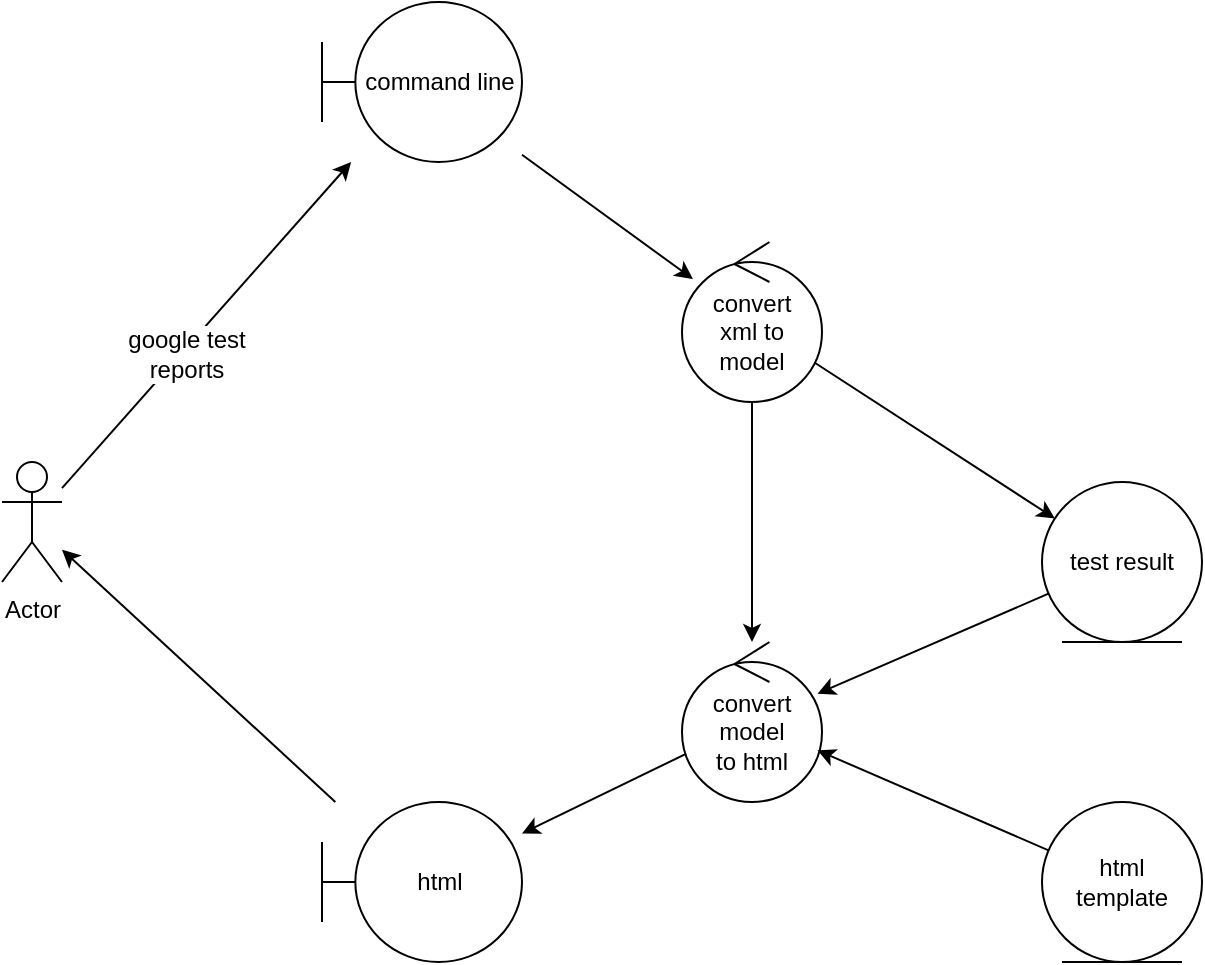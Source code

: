 <mxfile version="12.4.2" type="device" pages="2"><diagram id="wgARCfPk0GP5bQ-mfpfs" name="Robust"><mxGraphModel dx="1422" dy="862" grid="1" gridSize="10" guides="1" tooltips="1" connect="1" arrows="1" fold="1" page="1" pageScale="1" pageWidth="827" pageHeight="1169" math="0" shadow="0"><root><mxCell id="0"/><mxCell id="1" parent="0"/><mxCell id="OSwuxsFy73RAR9kLqZ2k-3" style="rounded=0;orthogonalLoop=1;jettySize=auto;html=1;" parent="1" source="OSwuxsFy73RAR9kLqZ2k-1" target="OSwuxsFy73RAR9kLqZ2k-2" edge="1"><mxGeometry relative="1" as="geometry"/></mxCell><mxCell id="OSwuxsFy73RAR9kLqZ2k-4" value="google test&lt;br&gt;reports" style="text;html=1;align=center;verticalAlign=middle;resizable=0;points=[];;labelBackgroundColor=#ffffff;" parent="OSwuxsFy73RAR9kLqZ2k-3" vertex="1" connectable="0"><mxGeometry x="-0.158" y="-2" relative="1" as="geometry"><mxPoint as="offset"/></mxGeometry></mxCell><mxCell id="OSwuxsFy73RAR9kLqZ2k-18" style="edgeStyle=none;rounded=0;orthogonalLoop=1;jettySize=auto;html=1;startArrow=classic;startFill=1;endArrow=none;endFill=0;" parent="1" source="OSwuxsFy73RAR9kLqZ2k-1" target="OSwuxsFy73RAR9kLqZ2k-15" edge="1"><mxGeometry relative="1" as="geometry"/></mxCell><mxCell id="OSwuxsFy73RAR9kLqZ2k-1" value="Actor" style="shape=umlActor;verticalLabelPosition=bottom;labelBackgroundColor=#ffffff;verticalAlign=top;html=1;" parent="1" vertex="1"><mxGeometry x="80" y="350" width="30" height="60" as="geometry"/></mxCell><mxCell id="OSwuxsFy73RAR9kLqZ2k-6" style="edgeStyle=none;rounded=0;orthogonalLoop=1;jettySize=auto;html=1;" parent="1" source="OSwuxsFy73RAR9kLqZ2k-2" target="OSwuxsFy73RAR9kLqZ2k-5" edge="1"><mxGeometry relative="1" as="geometry"/></mxCell><mxCell id="OSwuxsFy73RAR9kLqZ2k-2" value="command line" style="shape=umlBoundary;whiteSpace=wrap;html=1;" parent="1" vertex="1"><mxGeometry x="240" y="120" width="100" height="80" as="geometry"/></mxCell><mxCell id="OSwuxsFy73RAR9kLqZ2k-8" style="edgeStyle=none;rounded=0;orthogonalLoop=1;jettySize=auto;html=1;" parent="1" source="OSwuxsFy73RAR9kLqZ2k-5" target="OSwuxsFy73RAR9kLqZ2k-7" edge="1"><mxGeometry relative="1" as="geometry"/></mxCell><mxCell id="OSwuxsFy73RAR9kLqZ2k-11" style="edgeStyle=none;rounded=0;orthogonalLoop=1;jettySize=auto;html=1;" parent="1" source="OSwuxsFy73RAR9kLqZ2k-5" target="OSwuxsFy73RAR9kLqZ2k-10" edge="1"><mxGeometry relative="1" as="geometry"/></mxCell><mxCell id="OSwuxsFy73RAR9kLqZ2k-5" value="convert&lt;br&gt;xml to&lt;br&gt;model" style="ellipse;shape=umlControl;whiteSpace=wrap;html=1;" parent="1" vertex="1"><mxGeometry x="420" y="240" width="70" height="80" as="geometry"/></mxCell><mxCell id="OSwuxsFy73RAR9kLqZ2k-12" style="edgeStyle=none;rounded=0;orthogonalLoop=1;jettySize=auto;html=1;" parent="1" source="OSwuxsFy73RAR9kLqZ2k-7" target="OSwuxsFy73RAR9kLqZ2k-10" edge="1"><mxGeometry relative="1" as="geometry"/></mxCell><mxCell id="OSwuxsFy73RAR9kLqZ2k-7" value="test result" style="ellipse;shape=umlEntity;whiteSpace=wrap;html=1;" parent="1" vertex="1"><mxGeometry x="600" y="360" width="80" height="80" as="geometry"/></mxCell><mxCell id="OSwuxsFy73RAR9kLqZ2k-16" style="edgeStyle=none;rounded=0;orthogonalLoop=1;jettySize=auto;html=1;" parent="1" source="OSwuxsFy73RAR9kLqZ2k-10" target="OSwuxsFy73RAR9kLqZ2k-15" edge="1"><mxGeometry relative="1" as="geometry"/></mxCell><mxCell id="OSwuxsFy73RAR9kLqZ2k-10" value="convert&lt;br&gt;model&lt;br&gt;to html" style="ellipse;shape=umlControl;whiteSpace=wrap;html=1;" parent="1" vertex="1"><mxGeometry x="420" y="440" width="70" height="80" as="geometry"/></mxCell><mxCell id="OSwuxsFy73RAR9kLqZ2k-14" style="edgeStyle=none;rounded=0;orthogonalLoop=1;jettySize=auto;html=1;" parent="1" source="OSwuxsFy73RAR9kLqZ2k-13" target="OSwuxsFy73RAR9kLqZ2k-10" edge="1"><mxGeometry relative="1" as="geometry"/></mxCell><mxCell id="OSwuxsFy73RAR9kLqZ2k-13" value="html&lt;br&gt;template" style="ellipse;shape=umlEntity;whiteSpace=wrap;html=1;" parent="1" vertex="1"><mxGeometry x="600" y="520" width="80" height="80" as="geometry"/></mxCell><mxCell id="OSwuxsFy73RAR9kLqZ2k-15" value="html" style="shape=umlBoundary;whiteSpace=wrap;html=1;" parent="1" vertex="1"><mxGeometry x="240" y="520" width="100" height="80" as="geometry"/></mxCell></root></mxGraphModel></diagram><diagram id="hRv4gkEYrMdlPiJsvaHj" name="class"><mxGraphModel dx="1086" dy="640" grid="1" gridSize="10" guides="1" tooltips="1" connect="1" arrows="1" fold="1" page="1" pageScale="1" pageWidth="827" pageHeight="1169" math="0" shadow="0"><root><mxCell id="tIc4Y9fVisj5QajaRzPN-0"/><mxCell id="tIc4Y9fVisj5QajaRzPN-1" parent="tIc4Y9fVisj5QajaRzPN-0"/><mxCell id="tIc4Y9fVisj5QajaRzPN-2" value="TestCase" style="swimlane;fontStyle=1;align=center;verticalAlign=top;childLayout=stackLayout;horizontal=1;startSize=26;horizontalStack=0;resizeParent=1;resizeParentMax=0;resizeLast=0;collapsible=1;marginBottom=0;" vertex="1" parent="tIc4Y9fVisj5QajaRzPN-1"><mxGeometry x="430" y="213" width="160" height="216" as="geometry"/></mxCell><mxCell id="tIc4Y9fVisj5QajaRzPN-3" value="+ Name: string" style="text;strokeColor=none;fillColor=none;align=left;verticalAlign=top;spacingLeft=4;spacingRight=4;overflow=hidden;rotatable=0;points=[[0,0.5],[1,0.5]];portConstraint=eastwest;" vertex="1" parent="tIc4Y9fVisj5QajaRzPN-2"><mxGeometry y="26" width="160" height="26" as="geometry"/></mxCell><mxCell id="tIc4Y9fVisj5QajaRzPN-10" value="+ Status: string" style="text;strokeColor=none;fillColor=none;align=left;verticalAlign=top;spacingLeft=4;spacingRight=4;overflow=hidden;rotatable=0;points=[[0,0.5],[1,0.5]];portConstraint=eastwest;" vertex="1" parent="tIc4Y9fVisj5QajaRzPN-2"><mxGeometry y="52" width="160" height="26" as="geometry"/></mxCell><mxCell id="tIc4Y9fVisj5QajaRzPN-11" value="+ Result: string" style="text;strokeColor=none;fillColor=none;align=left;verticalAlign=top;spacingLeft=4;spacingRight=4;overflow=hidden;rotatable=0;points=[[0,0.5],[1,0.5]];portConstraint=eastwest;" vertex="1" parent="tIc4Y9fVisj5QajaRzPN-2"><mxGeometry y="78" width="160" height="26" as="geometry"/></mxCell><mxCell id="tIc4Y9fVisj5QajaRzPN-12" value="+ Time: float" style="text;strokeColor=none;fillColor=none;align=left;verticalAlign=top;spacingLeft=4;spacingRight=4;overflow=hidden;rotatable=0;points=[[0,0.5],[1,0.5]];portConstraint=eastwest;" vertex="1" parent="tIc4Y9fVisj5QajaRzPN-2"><mxGeometry y="104" width="160" height="26" as="geometry"/></mxCell><mxCell id="tIc4Y9fVisj5QajaRzPN-13" value="+ Timestamp: DateTime" style="text;strokeColor=none;fillColor=none;align=left;verticalAlign=top;spacingLeft=4;spacingRight=4;overflow=hidden;rotatable=0;points=[[0,0.5],[1,0.5]];portConstraint=eastwest;" vertex="1" parent="tIc4Y9fVisj5QajaRzPN-2"><mxGeometry y="130" width="160" height="26" as="geometry"/></mxCell><mxCell id="tIc4Y9fVisj5QajaRzPN-18" value="+ ClassName: String" style="text;strokeColor=none;fillColor=none;align=left;verticalAlign=top;spacingLeft=4;spacingRight=4;overflow=hidden;rotatable=0;points=[[0,0.5],[1,0.5]];portConstraint=eastwest;" vertex="1" parent="tIc4Y9fVisj5QajaRzPN-2"><mxGeometry y="156" width="160" height="26" as="geometry"/></mxCell><mxCell id="_vKNmNAUcFKV2yTTkwlP-0" value="+ Fail: Failure" style="text;strokeColor=none;fillColor=none;align=left;verticalAlign=top;spacingLeft=4;spacingRight=4;overflow=hidden;rotatable=0;points=[[0,0.5],[1,0.5]];portConstraint=eastwest;" vertex="1" parent="tIc4Y9fVisj5QajaRzPN-2"><mxGeometry y="182" width="160" height="26" as="geometry"/></mxCell><mxCell id="tIc4Y9fVisj5QajaRzPN-4" value="" style="line;strokeWidth=1;fillColor=none;align=left;verticalAlign=middle;spacingTop=-1;spacingLeft=3;spacingRight=3;rotatable=0;labelPosition=right;points=[];portConstraint=eastwest;" vertex="1" parent="tIc4Y9fVisj5QajaRzPN-2"><mxGeometry y="208" width="160" height="8" as="geometry"/></mxCell><mxCell id="tIc4Y9fVisj5QajaRzPN-14" value="Failure" style="swimlane;fontStyle=0;childLayout=stackLayout;horizontal=1;startSize=26;fillColor=none;horizontalStack=0;resizeParent=1;resizeParentMax=0;resizeLast=0;collapsible=1;marginBottom=0;" vertex="1" parent="tIc4Y9fVisj5QajaRzPN-1"><mxGeometry x="670" y="382" width="140" height="52" as="geometry"/></mxCell><mxCell id="tIc4Y9fVisj5QajaRzPN-15" value="+ Message: string" style="text;strokeColor=none;fillColor=none;align=left;verticalAlign=top;spacingLeft=4;spacingRight=4;overflow=hidden;rotatable=0;points=[[0,0.5],[1,0.5]];portConstraint=eastwest;" vertex="1" parent="tIc4Y9fVisj5QajaRzPN-14"><mxGeometry y="26" width="140" height="26" as="geometry"/></mxCell><mxCell id="_vKNmNAUcFKV2yTTkwlP-1" style="edgeStyle=none;rounded=0;orthogonalLoop=1;jettySize=auto;html=1;startArrow=none;startFill=0;endArrow=classic;endFill=1;" edge="1" parent="tIc4Y9fVisj5QajaRzPN-1" source="_vKNmNAUcFKV2yTTkwlP-0" target="tIc4Y9fVisj5QajaRzPN-14"><mxGeometry relative="1" as="geometry"/></mxCell><mxCell id="_vKNmNAUcFKV2yTTkwlP-25" value="1" style="text;html=1;align=center;verticalAlign=middle;resizable=0;points=[];;labelBackgroundColor=#ffffff;" vertex="1" connectable="0" parent="_vKNmNAUcFKV2yTTkwlP-1"><mxGeometry x="-0.5" y="3" relative="1" as="geometry"><mxPoint x="-10" y="15" as="offset"/></mxGeometry></mxCell><mxCell id="_vKNmNAUcFKV2yTTkwlP-27" value="0...1" style="text;html=1;align=center;verticalAlign=middle;resizable=0;points=[];;labelBackgroundColor=#ffffff;" vertex="1" connectable="0" parent="_vKNmNAUcFKV2yTTkwlP-1"><mxGeometry x="0.5" relative="1" as="geometry"><mxPoint y="12" as="offset"/></mxGeometry></mxCell><mxCell id="_vKNmNAUcFKV2yTTkwlP-10" value="TestSuite" style="swimlane;fontStyle=1;align=center;verticalAlign=top;childLayout=stackLayout;horizontal=1;startSize=26;horizontalStack=0;resizeParent=1;resizeParentMax=0;resizeLast=0;collapsible=1;marginBottom=0;" vertex="1" parent="tIc4Y9fVisj5QajaRzPN-1"><mxGeometry x="140" y="100" width="200" height="242" as="geometry"/></mxCell><mxCell id="_vKNmNAUcFKV2yTTkwlP-11" value="+ Name: string" style="text;strokeColor=none;fillColor=none;align=left;verticalAlign=top;spacingLeft=4;spacingRight=4;overflow=hidden;rotatable=0;points=[[0,0.5],[1,0.5]];portConstraint=eastwest;" vertex="1" parent="_vKNmNAUcFKV2yTTkwlP-10"><mxGeometry y="26" width="200" height="26" as="geometry"/></mxCell><mxCell id="_vKNmNAUcFKV2yTTkwlP-12" value="+ Tests: int" style="text;strokeColor=none;fillColor=none;align=left;verticalAlign=top;spacingLeft=4;spacingRight=4;overflow=hidden;rotatable=0;points=[[0,0.5],[1,0.5]];portConstraint=eastwest;" vertex="1" parent="_vKNmNAUcFKV2yTTkwlP-10"><mxGeometry y="52" width="200" height="26" as="geometry"/></mxCell><mxCell id="_vKNmNAUcFKV2yTTkwlP-13" value="+ Failure: int" style="text;strokeColor=none;fillColor=none;align=left;verticalAlign=top;spacingLeft=4;spacingRight=4;overflow=hidden;rotatable=0;points=[[0,0.5],[1,0.5]];portConstraint=eastwest;" vertex="1" parent="_vKNmNAUcFKV2yTTkwlP-10"><mxGeometry y="78" width="200" height="26" as="geometry"/></mxCell><mxCell id="_vKNmNAUcFKV2yTTkwlP-14" value="+ Disable: int" style="text;strokeColor=none;fillColor=none;align=left;verticalAlign=top;spacingLeft=4;spacingRight=4;overflow=hidden;rotatable=0;points=[[0,0.5],[1,0.5]];portConstraint=eastwest;" vertex="1" parent="_vKNmNAUcFKV2yTTkwlP-10"><mxGeometry y="104" width="200" height="26" as="geometry"/></mxCell><mxCell id="_vKNmNAUcFKV2yTTkwlP-15" value="+ Errors: int" style="text;strokeColor=none;fillColor=none;align=left;verticalAlign=top;spacingLeft=4;spacingRight=4;overflow=hidden;rotatable=0;points=[[0,0.5],[1,0.5]];portConstraint=eastwest;" vertex="1" parent="_vKNmNAUcFKV2yTTkwlP-10"><mxGeometry y="130" width="200" height="26" as="geometry"/></mxCell><mxCell id="_vKNmNAUcFKV2yTTkwlP-20" value="+ Timestamp: DateTime" style="text;strokeColor=none;fillColor=none;align=left;verticalAlign=top;spacingLeft=4;spacingRight=4;overflow=hidden;rotatable=0;points=[[0,0.5],[1,0.5]];portConstraint=eastwest;" vertex="1" parent="_vKNmNAUcFKV2yTTkwlP-10"><mxGeometry y="156" width="200" height="26" as="geometry"/></mxCell><mxCell id="_vKNmNAUcFKV2yTTkwlP-19" value="+ Time: DateTime" style="text;strokeColor=none;fillColor=none;align=left;verticalAlign=top;spacingLeft=4;spacingRight=4;overflow=hidden;rotatable=0;points=[[0,0.5],[1,0.5]];portConstraint=eastwest;" vertex="1" parent="_vKNmNAUcFKV2yTTkwlP-10"><mxGeometry y="182" width="200" height="26" as="geometry"/></mxCell><mxCell id="_vKNmNAUcFKV2yTTkwlP-21" value="+ Testcases: List&lt;TestCase&gt;" style="text;strokeColor=none;fillColor=none;align=left;verticalAlign=top;spacingLeft=4;spacingRight=4;overflow=hidden;rotatable=0;points=[[0,0.5],[1,0.5]];portConstraint=eastwest;" vertex="1" parent="_vKNmNAUcFKV2yTTkwlP-10"><mxGeometry y="208" width="200" height="26" as="geometry"/></mxCell><mxCell id="_vKNmNAUcFKV2yTTkwlP-18" value="" style="line;strokeWidth=1;fillColor=none;align=left;verticalAlign=middle;spacingTop=-1;spacingLeft=3;spacingRight=3;rotatable=0;labelPosition=right;points=[];portConstraint=eastwest;" vertex="1" parent="_vKNmNAUcFKV2yTTkwlP-10"><mxGeometry y="234" width="200" height="8" as="geometry"/></mxCell><mxCell id="_vKNmNAUcFKV2yTTkwlP-22" style="edgeStyle=none;rounded=0;orthogonalLoop=1;jettySize=auto;html=1;startArrow=none;startFill=0;endArrow=classic;endFill=1;" edge="1" parent="tIc4Y9fVisj5QajaRzPN-1" source="_vKNmNAUcFKV2yTTkwlP-21" target="tIc4Y9fVisj5QajaRzPN-2"><mxGeometry relative="1" as="geometry"/></mxCell><mxCell id="_vKNmNAUcFKV2yTTkwlP-23" value="1" style="text;html=1;align=center;verticalAlign=middle;resizable=0;points=[];;labelBackgroundColor=#ffffff;" vertex="1" connectable="0" parent="_vKNmNAUcFKV2yTTkwlP-22"><mxGeometry x="-0.511" y="-1" relative="1" as="geometry"><mxPoint x="-12" y="8" as="offset"/></mxGeometry></mxCell><mxCell id="_vKNmNAUcFKV2yTTkwlP-24" value="1...*" style="text;html=1;align=center;verticalAlign=middle;resizable=0;points=[];;labelBackgroundColor=#ffffff;" vertex="1" connectable="0" parent="_vKNmNAUcFKV2yTTkwlP-22"><mxGeometry x="0.444" relative="1" as="geometry"><mxPoint x="8" y="9" as="offset"/></mxGeometry></mxCell></root></mxGraphModel></diagram></mxfile>
